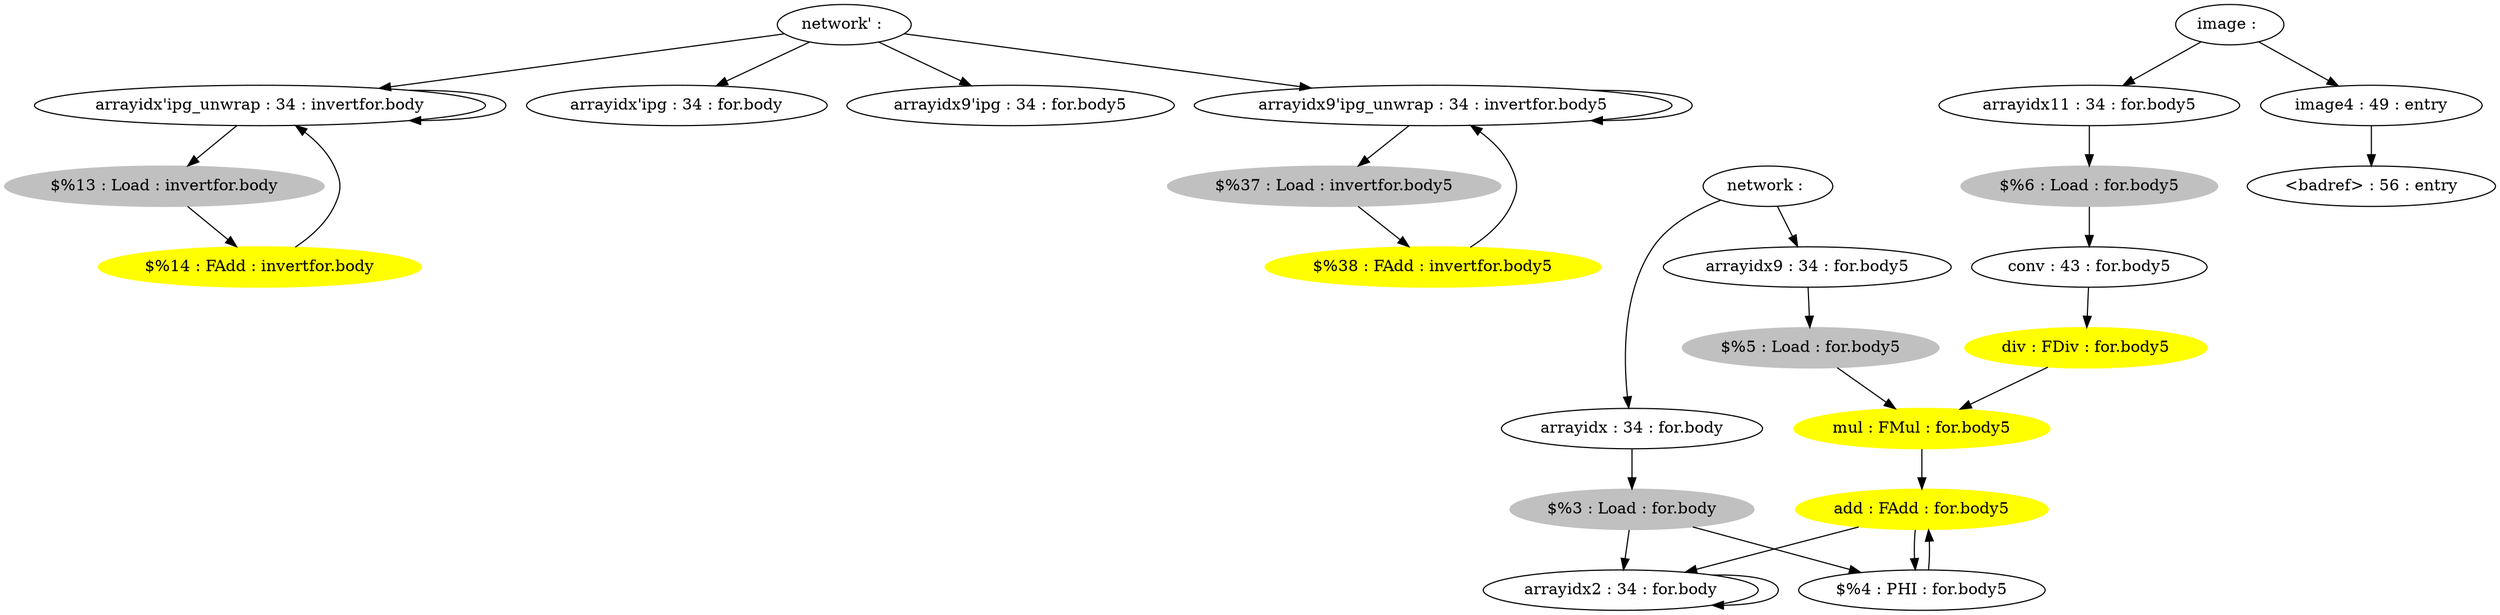 digraph G {
		"arrayidx'ipg_unwrap : 34 : invertfor.body" -> "arrayidx'ipg_unwrap : 34 : invertfor.body" 
		"arrayidx'ipg_unwrap : 34 : invertfor.body" -> "$%13 : Load : invertfor.body" 
		"arrayidx11 : 34 : for.body5" -> "$%6 : Load : for.body5" 
		"arrayidx : 34 : for.body" -> "$%3 : Load : for.body" 
		"$%5 : Load : for.body5" [color = gray style=filled];
		"$%5 : Load : for.body5" -> "mul : FMul : for.body5" 
		"$%6 : Load : for.body5" [color = gray style=filled];
		"$%6 : Load : for.body5" -> "conv : 43 : for.body5" 
		"conv : 43 : for.body5" -> "div : FDiv : for.body5" 
		"div : FDiv : for.body5" [color = yellow style=filled];
		"div : FDiv : for.body5" -> "mul : FMul : for.body5" 
		"mul : FMul : for.body5" [color = yellow style=filled];
		"mul : FMul : for.body5" -> "add : FAdd : for.body5" 
		"add : FAdd : for.body5" [color = yellow style=filled];
		"add : FAdd : for.body5" -> "$%4 : PHI : for.body5" 
		"add : FAdd : for.body5" -> "arrayidx2 : 34 : for.body" 
		"image : " -> "arrayidx11 : 34 : for.body5" 
		"image : " -> "image4 : 49 : entry" 
		"network : " -> "arrayidx9 : 34 : for.body5" 
		"network : " -> "arrayidx : 34 : for.body" 
		"network' : " -> "arrayidx'ipg_unwrap : 34 : invertfor.body" 
		"network' : " -> "arrayidx'ipg : 34 : for.body" 
		"network' : " -> "arrayidx9'ipg : 34 : for.body5" 
		"network' : " -> "arrayidx9'ipg_unwrap : 34 : invertfor.body5" 
		"$%3 : Load : for.body" [color = gray style=filled];
		"$%3 : Load : for.body" -> "$%4 : PHI : for.body5" 
		"$%3 : Load : for.body" -> "arrayidx2 : 34 : for.body" 
		"arrayidx2 : 34 : for.body" -> "arrayidx2 : 34 : for.body" 
		"$%4 : PHI : for.body5" -> "add : FAdd : for.body5" 
		"arrayidx9 : 34 : for.body5" -> "$%5 : Load : for.body5" 
		"$%13 : Load : invertfor.body" [color = gray style=filled];
		"$%13 : Load : invertfor.body" -> "$%14 : FAdd : invertfor.body" 
		"$%14 : FAdd : invertfor.body" [color = yellow style=filled];
		"$%14 : FAdd : invertfor.body" -> "arrayidx'ipg_unwrap : 34 : invertfor.body" 
		"image4 : 49 : entry" -> "<badref> : 56 : entry" 
		"arrayidx9'ipg_unwrap : 34 : invertfor.body5" -> "$%37 : Load : invertfor.body5" 
		"arrayidx9'ipg_unwrap : 34 : invertfor.body5" -> "arrayidx9'ipg_unwrap : 34 : invertfor.body5" 
		"$%37 : Load : invertfor.body5" [color = gray style=filled];
		"$%37 : Load : invertfor.body5" -> "$%38 : FAdd : invertfor.body5" 
		"$%38 : FAdd : invertfor.body5" [color = yellow style=filled];
		"$%38 : FAdd : invertfor.body5" -> "arrayidx9'ipg_unwrap : 34 : invertfor.body5" 
}
